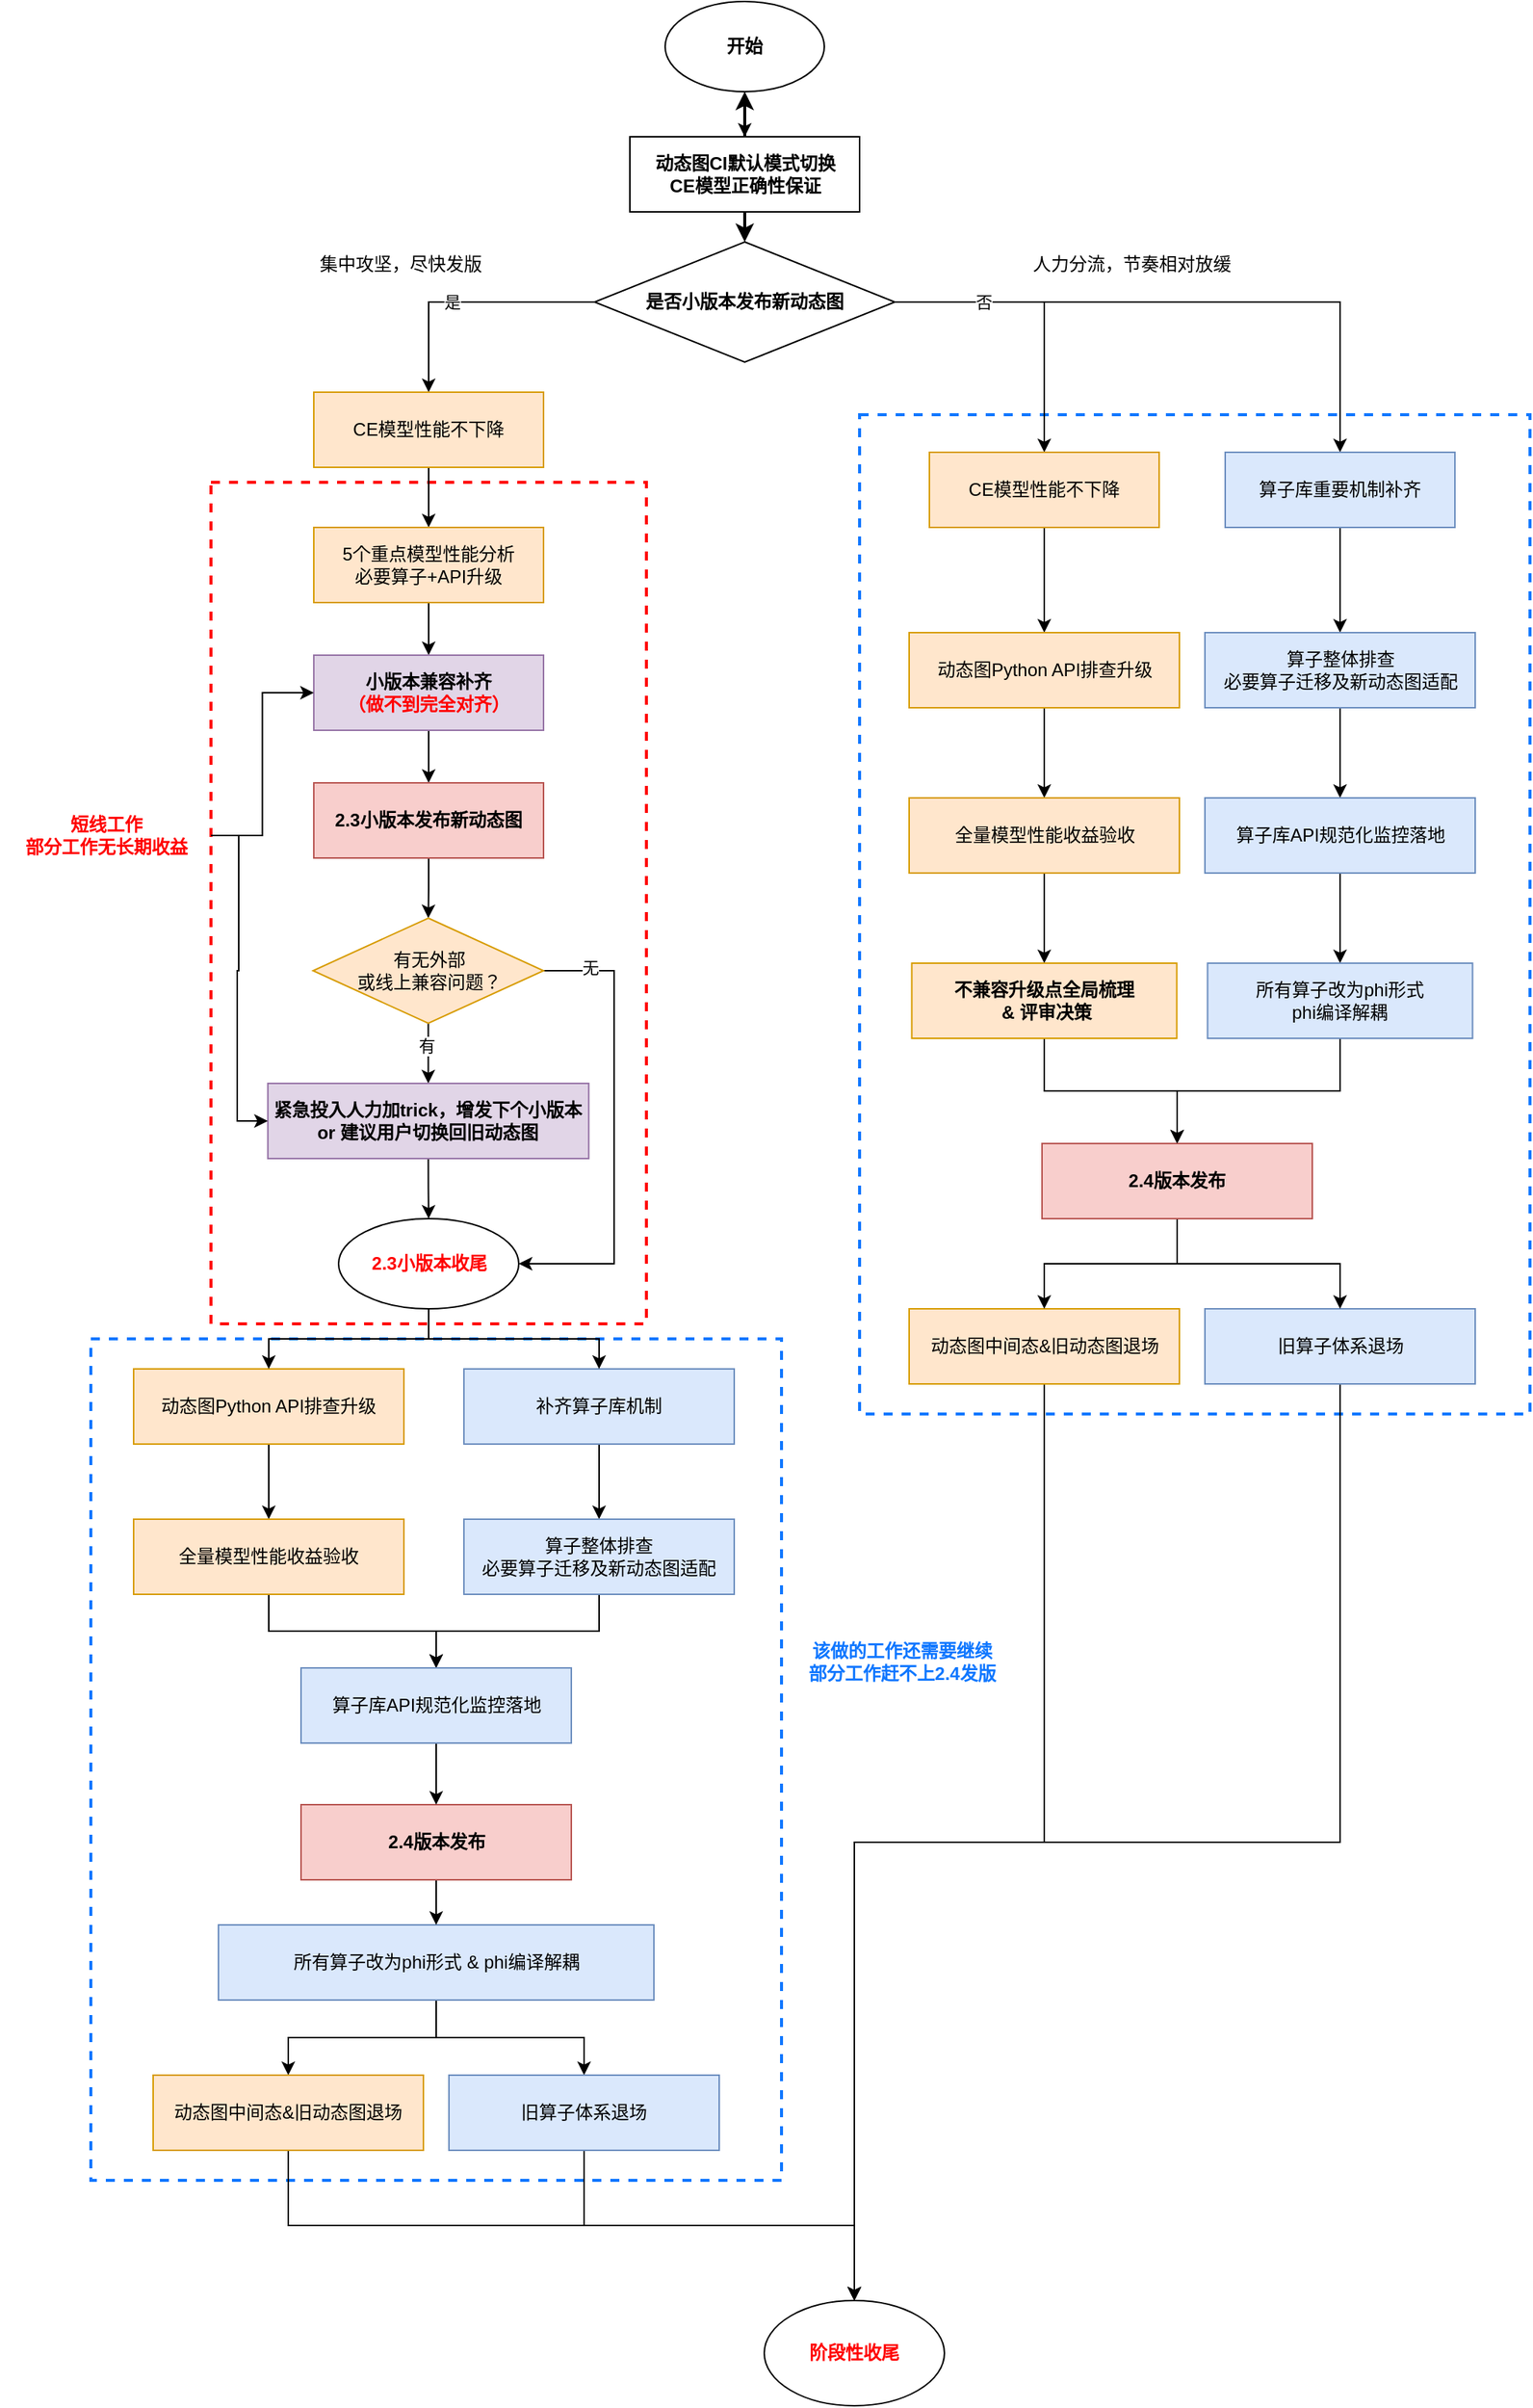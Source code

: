 <mxfile version="18.0.2" type="github">
  <diagram id="AkEbU5Lf4pVV4BZRs5vu" name="Page-1">
    <mxGraphModel dx="1940" dy="721" grid="1" gridSize="10" guides="1" tooltips="1" connect="1" arrows="1" fold="1" page="1" pageScale="1" pageWidth="827" pageHeight="1169" math="0" shadow="0">
      <root>
        <mxCell id="0" />
        <mxCell id="1" parent="0" />
        <mxCell id="nK6vygtbl7YxW8PINwqs-78" value="" style="rounded=0;whiteSpace=wrap;html=1;fontColor=#FF0000;fillColor=none;dashed=1;strokeColor=#0F77FF;strokeWidth=2;" vertex="1" parent="1">
          <mxGeometry x="-28.5" y="990" width="460" height="560" as="geometry" />
        </mxCell>
        <mxCell id="nK6vygtbl7YxW8PINwqs-79" value="" style="rounded=0;whiteSpace=wrap;html=1;fontColor=#FF0000;fillColor=none;dashed=1;strokeColor=#0F77FF;strokeWidth=2;" vertex="1" parent="1">
          <mxGeometry x="483.5" y="375" width="446.5" height="665" as="geometry" />
        </mxCell>
        <mxCell id="nK6vygtbl7YxW8PINwqs-41" value="" style="rounded=0;whiteSpace=wrap;html=1;fontColor=#FF0000;fillColor=none;dashed=1;strokeColor=#FF0000;strokeWidth=2;" vertex="1" parent="1">
          <mxGeometry x="51.5" y="420" width="290" height="560" as="geometry" />
        </mxCell>
        <mxCell id="nK6vygtbl7YxW8PINwqs-4" style="edgeStyle=orthogonalEdgeStyle;rounded=0;orthogonalLoop=1;jettySize=auto;html=1;exitX=0.5;exitY=1;exitDx=0;exitDy=0;entryX=0.5;entryY=0;entryDx=0;entryDy=0;" edge="1" parent="1" source="nK6vygtbl7YxW8PINwqs-1" target="nK6vygtbl7YxW8PINwqs-2">
          <mxGeometry relative="1" as="geometry" />
        </mxCell>
        <mxCell id="nK6vygtbl7YxW8PINwqs-1" value="开始" style="ellipse;whiteSpace=wrap;html=1;fontStyle=1" vertex="1" parent="1">
          <mxGeometry x="354" y="100" width="106" height="60" as="geometry" />
        </mxCell>
        <mxCell id="nK6vygtbl7YxW8PINwqs-5" style="edgeStyle=orthogonalEdgeStyle;rounded=0;orthogonalLoop=1;jettySize=auto;html=1;exitX=0.5;exitY=1;exitDx=0;exitDy=0;entryX=0.5;entryY=0;entryDx=0;entryDy=0;strokeWidth=2;" edge="1" parent="1" source="nK6vygtbl7YxW8PINwqs-2" target="nK6vygtbl7YxW8PINwqs-3">
          <mxGeometry relative="1" as="geometry" />
        </mxCell>
        <mxCell id="nK6vygtbl7YxW8PINwqs-82" value="" style="edgeStyle=orthogonalEdgeStyle;rounded=0;orthogonalLoop=1;jettySize=auto;html=1;fontColor=#CC99FF;strokeWidth=2;" edge="1" parent="1" source="nK6vygtbl7YxW8PINwqs-2" target="nK6vygtbl7YxW8PINwqs-1">
          <mxGeometry relative="1" as="geometry" />
        </mxCell>
        <mxCell id="nK6vygtbl7YxW8PINwqs-2" value="动态图CI默认模式切换&lt;br&gt;CE模型正确性保证" style="rounded=0;whiteSpace=wrap;html=1;fontStyle=1" vertex="1" parent="1">
          <mxGeometry x="330.5" y="190" width="153" height="50" as="geometry" />
        </mxCell>
        <mxCell id="nK6vygtbl7YxW8PINwqs-15" style="edgeStyle=orthogonalEdgeStyle;rounded=0;orthogonalLoop=1;jettySize=auto;html=1;exitX=0;exitY=0.5;exitDx=0;exitDy=0;fontColor=#FF0000;" edge="1" parent="1" source="nK6vygtbl7YxW8PINwqs-3" target="nK6vygtbl7YxW8PINwqs-8">
          <mxGeometry relative="1" as="geometry" />
        </mxCell>
        <mxCell id="nK6vygtbl7YxW8PINwqs-83" value="&lt;font color=&quot;#000000&quot;&gt;是&lt;/font&gt;" style="edgeLabel;html=1;align=center;verticalAlign=middle;resizable=0;points=[];fontColor=#CC99FF;" vertex="1" connectable="0" parent="nK6vygtbl7YxW8PINwqs-15">
          <mxGeometry x="0.117" relative="1" as="geometry">
            <mxPoint as="offset" />
          </mxGeometry>
        </mxCell>
        <mxCell id="nK6vygtbl7YxW8PINwqs-16" style="edgeStyle=orthogonalEdgeStyle;rounded=0;orthogonalLoop=1;jettySize=auto;html=1;exitX=1;exitY=0.5;exitDx=0;exitDy=0;fontColor=#FF0000;" edge="1" parent="1" source="nK6vygtbl7YxW8PINwqs-3" target="nK6vygtbl7YxW8PINwqs-6">
          <mxGeometry relative="1" as="geometry" />
        </mxCell>
        <mxCell id="nK6vygtbl7YxW8PINwqs-17" style="edgeStyle=orthogonalEdgeStyle;rounded=0;orthogonalLoop=1;jettySize=auto;html=1;exitX=1;exitY=0.5;exitDx=0;exitDy=0;fontColor=#FF0000;" edge="1" parent="1" source="nK6vygtbl7YxW8PINwqs-3" target="nK6vygtbl7YxW8PINwqs-7">
          <mxGeometry relative="1" as="geometry" />
        </mxCell>
        <mxCell id="nK6vygtbl7YxW8PINwqs-84" value="否" style="edgeLabel;html=1;align=center;verticalAlign=middle;resizable=0;points=[];fontColor=#000000;" vertex="1" connectable="0" parent="nK6vygtbl7YxW8PINwqs-17">
          <mxGeometry x="-0.703" relative="1" as="geometry">
            <mxPoint as="offset" />
          </mxGeometry>
        </mxCell>
        <mxCell id="nK6vygtbl7YxW8PINwqs-3" value="是否小版本发布新动态图" style="rhombus;whiteSpace=wrap;html=1;fontStyle=1" vertex="1" parent="1">
          <mxGeometry x="307" y="260" width="200" height="80" as="geometry" />
        </mxCell>
        <mxCell id="nK6vygtbl7YxW8PINwqs-61" style="edgeStyle=orthogonalEdgeStyle;rounded=0;orthogonalLoop=1;jettySize=auto;html=1;exitX=0.5;exitY=1;exitDx=0;exitDy=0;fontColor=#FF0000;" edge="1" parent="1" source="nK6vygtbl7YxW8PINwqs-6" target="nK6vygtbl7YxW8PINwqs-28">
          <mxGeometry relative="1" as="geometry" />
        </mxCell>
        <mxCell id="nK6vygtbl7YxW8PINwqs-6" value="CE模型性能不下降" style="rounded=0;whiteSpace=wrap;html=1;fillColor=#ffe6cc;strokeColor=#d79b00;" vertex="1" parent="1">
          <mxGeometry x="530" y="400" width="153" height="50" as="geometry" />
        </mxCell>
        <mxCell id="nK6vygtbl7YxW8PINwqs-62" style="edgeStyle=orthogonalEdgeStyle;rounded=0;orthogonalLoop=1;jettySize=auto;html=1;exitX=0.5;exitY=1;exitDx=0;exitDy=0;fontColor=#FF0000;" edge="1" parent="1" source="nK6vygtbl7YxW8PINwqs-7" target="nK6vygtbl7YxW8PINwqs-26">
          <mxGeometry relative="1" as="geometry" />
        </mxCell>
        <mxCell id="nK6vygtbl7YxW8PINwqs-7" value="算子库重要机制补齐" style="rounded=0;whiteSpace=wrap;html=1;fillColor=#dae8fc;strokeColor=#6c8ebf;" vertex="1" parent="1">
          <mxGeometry x="727" y="400" width="153" height="50" as="geometry" />
        </mxCell>
        <mxCell id="nK6vygtbl7YxW8PINwqs-18" style="edgeStyle=orthogonalEdgeStyle;rounded=0;orthogonalLoop=1;jettySize=auto;html=1;exitX=0.5;exitY=1;exitDx=0;exitDy=0;entryX=0.5;entryY=0;entryDx=0;entryDy=0;fontColor=#FF0000;" edge="1" parent="1" source="nK6vygtbl7YxW8PINwqs-8" target="nK6vygtbl7YxW8PINwqs-11">
          <mxGeometry relative="1" as="geometry" />
        </mxCell>
        <mxCell id="nK6vygtbl7YxW8PINwqs-8" value="CE模型性能不下降" style="rounded=0;whiteSpace=wrap;html=1;fillColor=#ffe6cc;strokeColor=#d79b00;" vertex="1" parent="1">
          <mxGeometry x="120" y="360" width="153" height="50" as="geometry" />
        </mxCell>
        <mxCell id="nK6vygtbl7YxW8PINwqs-19" style="edgeStyle=orthogonalEdgeStyle;rounded=0;orthogonalLoop=1;jettySize=auto;html=1;exitX=0.5;exitY=1;exitDx=0;exitDy=0;fontColor=#FF0000;" edge="1" parent="1" source="nK6vygtbl7YxW8PINwqs-11" target="nK6vygtbl7YxW8PINwqs-12">
          <mxGeometry relative="1" as="geometry" />
        </mxCell>
        <mxCell id="nK6vygtbl7YxW8PINwqs-11" value="5个重点模型性能分析&lt;br&gt;必要算子+API升级" style="rounded=0;whiteSpace=wrap;html=1;fillColor=#ffe6cc;strokeColor=#d79b00;" vertex="1" parent="1">
          <mxGeometry x="120" y="450" width="153" height="50" as="geometry" />
        </mxCell>
        <mxCell id="nK6vygtbl7YxW8PINwqs-20" style="edgeStyle=orthogonalEdgeStyle;rounded=0;orthogonalLoop=1;jettySize=auto;html=1;exitX=0.5;exitY=1;exitDx=0;exitDy=0;entryX=0.5;entryY=0;entryDx=0;entryDy=0;fontColor=#FF0000;" edge="1" parent="1" source="nK6vygtbl7YxW8PINwqs-12" target="nK6vygtbl7YxW8PINwqs-13">
          <mxGeometry relative="1" as="geometry" />
        </mxCell>
        <mxCell id="nK6vygtbl7YxW8PINwqs-12" value="小版本兼容补齐&lt;br&gt;&lt;font color=&quot;#ff0000&quot;&gt;（做不到完全对齐）&lt;/font&gt;" style="rounded=0;whiteSpace=wrap;html=1;fillColor=#e1d5e7;strokeColor=#9673a6;fontStyle=1" vertex="1" parent="1">
          <mxGeometry x="120" y="535" width="153" height="50" as="geometry" />
        </mxCell>
        <mxCell id="nK6vygtbl7YxW8PINwqs-21" style="edgeStyle=orthogonalEdgeStyle;rounded=0;orthogonalLoop=1;jettySize=auto;html=1;exitX=0.5;exitY=1;exitDx=0;exitDy=0;entryX=0.5;entryY=0;entryDx=0;entryDy=0;fontColor=#FF0000;" edge="1" parent="1" source="nK6vygtbl7YxW8PINwqs-13" target="nK6vygtbl7YxW8PINwqs-14">
          <mxGeometry relative="1" as="geometry" />
        </mxCell>
        <mxCell id="nK6vygtbl7YxW8PINwqs-13" value="2.3小版本发布新动态图" style="rounded=0;whiteSpace=wrap;html=1;fillColor=#f8cecc;strokeColor=#b85450;fontStyle=1" vertex="1" parent="1">
          <mxGeometry x="120" y="620" width="153" height="50" as="geometry" />
        </mxCell>
        <mxCell id="nK6vygtbl7YxW8PINwqs-23" style="edgeStyle=orthogonalEdgeStyle;rounded=0;orthogonalLoop=1;jettySize=auto;html=1;exitX=0.5;exitY=1;exitDx=0;exitDy=0;entryX=0.5;entryY=0;entryDx=0;entryDy=0;fontColor=#FF0000;" edge="1" parent="1" source="nK6vygtbl7YxW8PINwqs-14" target="nK6vygtbl7YxW8PINwqs-22">
          <mxGeometry relative="1" as="geometry" />
        </mxCell>
        <mxCell id="nK6vygtbl7YxW8PINwqs-88" value="有" style="edgeLabel;html=1;align=center;verticalAlign=middle;resizable=0;points=[];fontColor=#000000;" vertex="1" connectable="0" parent="nK6vygtbl7YxW8PINwqs-23">
          <mxGeometry x="-0.256" y="-2" relative="1" as="geometry">
            <mxPoint as="offset" />
          </mxGeometry>
        </mxCell>
        <mxCell id="nK6vygtbl7YxW8PINwqs-87" style="edgeStyle=orthogonalEdgeStyle;rounded=0;orthogonalLoop=1;jettySize=auto;html=1;exitX=1;exitY=0.5;exitDx=0;exitDy=0;entryX=1;entryY=0.5;entryDx=0;entryDy=0;fontColor=#000000;strokeWidth=1;" edge="1" parent="1" source="nK6vygtbl7YxW8PINwqs-14" target="nK6vygtbl7YxW8PINwqs-47">
          <mxGeometry relative="1" as="geometry">
            <Array as="points">
              <mxPoint x="320" y="745" />
              <mxPoint x="320" y="940" />
            </Array>
          </mxGeometry>
        </mxCell>
        <mxCell id="nK6vygtbl7YxW8PINwqs-89" value="无" style="edgeLabel;html=1;align=center;verticalAlign=middle;resizable=0;points=[];fontColor=#000000;" vertex="1" connectable="0" parent="nK6vygtbl7YxW8PINwqs-87">
          <mxGeometry x="-0.8" y="2" relative="1" as="geometry">
            <mxPoint as="offset" />
          </mxGeometry>
        </mxCell>
        <mxCell id="nK6vygtbl7YxW8PINwqs-14" value="有无外部&lt;br&gt;或线上兼容问题？" style="rhombus;whiteSpace=wrap;html=1;fillColor=#ffe6cc;strokeColor=#d79b00;" vertex="1" parent="1">
          <mxGeometry x="119.5" y="710" width="153.5" height="70" as="geometry" />
        </mxCell>
        <mxCell id="nK6vygtbl7YxW8PINwqs-48" style="edgeStyle=orthogonalEdgeStyle;rounded=0;orthogonalLoop=1;jettySize=auto;html=1;exitX=0.5;exitY=1;exitDx=0;exitDy=0;entryX=0.5;entryY=0;entryDx=0;entryDy=0;fontColor=#FF0000;" edge="1" parent="1" source="nK6vygtbl7YxW8PINwqs-22" target="nK6vygtbl7YxW8PINwqs-47">
          <mxGeometry relative="1" as="geometry" />
        </mxCell>
        <mxCell id="nK6vygtbl7YxW8PINwqs-22" value="紧急投入人力加trick，增发下个小版本&lt;br&gt;or 建议用户切换回旧动态图" style="rounded=0;whiteSpace=wrap;html=1;fillColor=#e1d5e7;strokeColor=#9673a6;fontStyle=1" vertex="1" parent="1">
          <mxGeometry x="89.38" y="820" width="213.75" height="50" as="geometry" />
        </mxCell>
        <mxCell id="nK6vygtbl7YxW8PINwqs-45" style="edgeStyle=orthogonalEdgeStyle;rounded=0;orthogonalLoop=1;jettySize=auto;html=1;exitX=0.5;exitY=1;exitDx=0;exitDy=0;fontColor=#FF0000;" edge="1" parent="1" source="nK6vygtbl7YxW8PINwqs-24" target="nK6vygtbl7YxW8PINwqs-25">
          <mxGeometry relative="1" as="geometry" />
        </mxCell>
        <mxCell id="nK6vygtbl7YxW8PINwqs-24" value="补齐算子库机制" style="rounded=0;whiteSpace=wrap;html=1;fillColor=#dae8fc;strokeColor=#6c8ebf;" vertex="1" parent="1">
          <mxGeometry x="220" y="1010" width="180" height="50" as="geometry" />
        </mxCell>
        <mxCell id="nK6vygtbl7YxW8PINwqs-51" style="edgeStyle=orthogonalEdgeStyle;rounded=0;orthogonalLoop=1;jettySize=auto;html=1;exitX=0.5;exitY=1;exitDx=0;exitDy=0;entryX=0.5;entryY=0;entryDx=0;entryDy=0;fontColor=#FF0000;" edge="1" parent="1" source="nK6vygtbl7YxW8PINwqs-25" target="nK6vygtbl7YxW8PINwqs-40">
          <mxGeometry relative="1" as="geometry" />
        </mxCell>
        <mxCell id="nK6vygtbl7YxW8PINwqs-25" value="算子整体排查&lt;br&gt;必要算子迁移及新动态图适配" style="rounded=0;whiteSpace=wrap;html=1;fillColor=#dae8fc;strokeColor=#6c8ebf;" vertex="1" parent="1">
          <mxGeometry x="220" y="1110" width="180" height="50" as="geometry" />
        </mxCell>
        <mxCell id="nK6vygtbl7YxW8PINwqs-64" style="edgeStyle=orthogonalEdgeStyle;rounded=0;orthogonalLoop=1;jettySize=auto;html=1;exitX=0.5;exitY=1;exitDx=0;exitDy=0;entryX=0.5;entryY=0;entryDx=0;entryDy=0;fontColor=#FF0000;" edge="1" parent="1" source="nK6vygtbl7YxW8PINwqs-26" target="nK6vygtbl7YxW8PINwqs-29">
          <mxGeometry relative="1" as="geometry" />
        </mxCell>
        <mxCell id="nK6vygtbl7YxW8PINwqs-26" value="算子整体排查&lt;br&gt;必要算子迁移及新动态图适配" style="rounded=0;whiteSpace=wrap;html=1;fillColor=#dae8fc;strokeColor=#6c8ebf;" vertex="1" parent="1">
          <mxGeometry x="713.5" y="520" width="180" height="50" as="geometry" />
        </mxCell>
        <mxCell id="nK6vygtbl7YxW8PINwqs-44" style="edgeStyle=orthogonalEdgeStyle;rounded=0;orthogonalLoop=1;jettySize=auto;html=1;exitX=0.5;exitY=1;exitDx=0;exitDy=0;entryX=0.5;entryY=0;entryDx=0;entryDy=0;fontColor=#FF0000;" edge="1" parent="1" source="nK6vygtbl7YxW8PINwqs-27" target="nK6vygtbl7YxW8PINwqs-31">
          <mxGeometry relative="1" as="geometry" />
        </mxCell>
        <mxCell id="nK6vygtbl7YxW8PINwqs-27" value="动态图Python API排查升级" style="rounded=0;whiteSpace=wrap;html=1;fillColor=#ffe6cc;strokeColor=#d79b00;" vertex="1" parent="1">
          <mxGeometry y="1010" width="180" height="50" as="geometry" />
        </mxCell>
        <mxCell id="nK6vygtbl7YxW8PINwqs-63" style="edgeStyle=orthogonalEdgeStyle;rounded=0;orthogonalLoop=1;jettySize=auto;html=1;exitX=0.5;exitY=1;exitDx=0;exitDy=0;fontColor=#FF0000;" edge="1" parent="1" source="nK6vygtbl7YxW8PINwqs-28" target="nK6vygtbl7YxW8PINwqs-30">
          <mxGeometry relative="1" as="geometry" />
        </mxCell>
        <mxCell id="nK6vygtbl7YxW8PINwqs-28" value="动态图Python API排查升级" style="rounded=0;whiteSpace=wrap;html=1;fillColor=#ffe6cc;strokeColor=#d79b00;" vertex="1" parent="1">
          <mxGeometry x="516.5" y="520" width="180" height="50" as="geometry" />
        </mxCell>
        <mxCell id="nK6vygtbl7YxW8PINwqs-76" style="edgeStyle=orthogonalEdgeStyle;rounded=0;orthogonalLoop=1;jettySize=auto;html=1;exitX=0.5;exitY=1;exitDx=0;exitDy=0;entryX=0.5;entryY=0;entryDx=0;entryDy=0;fontColor=#FF0000;" edge="1" parent="1" source="nK6vygtbl7YxW8PINwqs-29" target="nK6vygtbl7YxW8PINwqs-32">
          <mxGeometry relative="1" as="geometry" />
        </mxCell>
        <mxCell id="nK6vygtbl7YxW8PINwqs-29" value="算子库API规范化监控落地" style="rounded=0;whiteSpace=wrap;html=1;fillColor=#dae8fc;strokeColor=#6c8ebf;" vertex="1" parent="1">
          <mxGeometry x="713.5" y="630" width="180" height="50" as="geometry" />
        </mxCell>
        <mxCell id="nK6vygtbl7YxW8PINwqs-75" style="edgeStyle=orthogonalEdgeStyle;rounded=0;orthogonalLoop=1;jettySize=auto;html=1;exitX=0.5;exitY=1;exitDx=0;exitDy=0;entryX=0.5;entryY=0;entryDx=0;entryDy=0;fontColor=#FF0000;" edge="1" parent="1" source="nK6vygtbl7YxW8PINwqs-30" target="nK6vygtbl7YxW8PINwqs-74">
          <mxGeometry relative="1" as="geometry" />
        </mxCell>
        <mxCell id="nK6vygtbl7YxW8PINwqs-30" value="全量模型性能收益验收" style="rounded=0;whiteSpace=wrap;html=1;fillColor=#ffe6cc;strokeColor=#d79b00;" vertex="1" parent="1">
          <mxGeometry x="516.5" y="630" width="180" height="50" as="geometry" />
        </mxCell>
        <mxCell id="nK6vygtbl7YxW8PINwqs-56" style="edgeStyle=orthogonalEdgeStyle;rounded=0;orthogonalLoop=1;jettySize=auto;html=1;exitX=0.5;exitY=1;exitDx=0;exitDy=0;entryX=0.5;entryY=0;entryDx=0;entryDy=0;fontColor=#FF0000;" edge="1" parent="1" source="nK6vygtbl7YxW8PINwqs-31" target="nK6vygtbl7YxW8PINwqs-40">
          <mxGeometry relative="1" as="geometry" />
        </mxCell>
        <mxCell id="nK6vygtbl7YxW8PINwqs-31" value="全量模型性能收益验收" style="rounded=0;whiteSpace=wrap;html=1;fillColor=#ffe6cc;strokeColor=#d79b00;" vertex="1" parent="1">
          <mxGeometry y="1110" width="180" height="50" as="geometry" />
        </mxCell>
        <mxCell id="nK6vygtbl7YxW8PINwqs-67" style="edgeStyle=orthogonalEdgeStyle;rounded=0;orthogonalLoop=1;jettySize=auto;html=1;exitX=0.5;exitY=1;exitDx=0;exitDy=0;fontColor=#FF0000;" edge="1" parent="1" source="nK6vygtbl7YxW8PINwqs-32" target="nK6vygtbl7YxW8PINwqs-35">
          <mxGeometry relative="1" as="geometry" />
        </mxCell>
        <mxCell id="nK6vygtbl7YxW8PINwqs-32" value="所有算子改为phi形式&lt;br&gt;phi编译解耦" style="rounded=0;whiteSpace=wrap;html=1;fillColor=#dae8fc;strokeColor=#6c8ebf;" vertex="1" parent="1">
          <mxGeometry x="715.25" y="740" width="176.5" height="50" as="geometry" />
        </mxCell>
        <mxCell id="nK6vygtbl7YxW8PINwqs-70" style="edgeStyle=orthogonalEdgeStyle;rounded=0;orthogonalLoop=1;jettySize=auto;html=1;exitX=0.5;exitY=1;exitDx=0;exitDy=0;entryX=0.5;entryY=0;entryDx=0;entryDy=0;fontColor=#FF0000;" edge="1" parent="1" source="nK6vygtbl7YxW8PINwqs-33" target="nK6vygtbl7YxW8PINwqs-57">
          <mxGeometry relative="1" as="geometry" />
        </mxCell>
        <mxCell id="nK6vygtbl7YxW8PINwqs-33" value="动态图中间态&amp;amp;旧动态图退场" style="rounded=0;whiteSpace=wrap;html=1;fillColor=#ffe6cc;strokeColor=#d79b00;" vertex="1" parent="1">
          <mxGeometry x="516.5" y="970" width="180" height="50" as="geometry" />
        </mxCell>
        <mxCell id="nK6vygtbl7YxW8PINwqs-71" style="edgeStyle=orthogonalEdgeStyle;rounded=0;orthogonalLoop=1;jettySize=auto;html=1;exitX=0.5;exitY=1;exitDx=0;exitDy=0;fontColor=#FF0000;entryX=0.5;entryY=0;entryDx=0;entryDy=0;" edge="1" parent="1" source="nK6vygtbl7YxW8PINwqs-34" target="nK6vygtbl7YxW8PINwqs-57">
          <mxGeometry relative="1" as="geometry">
            <mxPoint x="520" y="1630" as="targetPoint" />
          </mxGeometry>
        </mxCell>
        <mxCell id="nK6vygtbl7YxW8PINwqs-34" value="旧算子体系退场" style="rounded=0;whiteSpace=wrap;html=1;fillColor=#dae8fc;strokeColor=#6c8ebf;" vertex="1" parent="1">
          <mxGeometry x="713.5" y="970" width="180" height="50" as="geometry" />
        </mxCell>
        <mxCell id="nK6vygtbl7YxW8PINwqs-68" style="edgeStyle=orthogonalEdgeStyle;rounded=0;orthogonalLoop=1;jettySize=auto;html=1;exitX=0.5;exitY=1;exitDx=0;exitDy=0;fontColor=#FF0000;" edge="1" parent="1" source="nK6vygtbl7YxW8PINwqs-35" target="nK6vygtbl7YxW8PINwqs-33">
          <mxGeometry relative="1" as="geometry" />
        </mxCell>
        <mxCell id="nK6vygtbl7YxW8PINwqs-69" style="edgeStyle=orthogonalEdgeStyle;rounded=0;orthogonalLoop=1;jettySize=auto;html=1;exitX=0.5;exitY=1;exitDx=0;exitDy=0;fontColor=#FF0000;" edge="1" parent="1" source="nK6vygtbl7YxW8PINwqs-35" target="nK6vygtbl7YxW8PINwqs-34">
          <mxGeometry relative="1" as="geometry" />
        </mxCell>
        <mxCell id="nK6vygtbl7YxW8PINwqs-35" value="2.4版本发布" style="rounded=0;whiteSpace=wrap;html=1;fillColor=#f8cecc;strokeColor=#b85450;fontStyle=1" vertex="1" parent="1">
          <mxGeometry x="605" y="860" width="180" height="50" as="geometry" />
        </mxCell>
        <mxCell id="nK6vygtbl7YxW8PINwqs-54" style="edgeStyle=orthogonalEdgeStyle;rounded=0;orthogonalLoop=1;jettySize=auto;html=1;exitX=0.5;exitY=1;exitDx=0;exitDy=0;fontColor=#FF0000;" edge="1" parent="1" source="nK6vygtbl7YxW8PINwqs-36" target="nK6vygtbl7YxW8PINwqs-37">
          <mxGeometry relative="1" as="geometry" />
        </mxCell>
        <mxCell id="nK6vygtbl7YxW8PINwqs-55" style="edgeStyle=orthogonalEdgeStyle;rounded=0;orthogonalLoop=1;jettySize=auto;html=1;exitX=0.5;exitY=1;exitDx=0;exitDy=0;fontColor=#FF0000;" edge="1" parent="1" source="nK6vygtbl7YxW8PINwqs-36" target="nK6vygtbl7YxW8PINwqs-38">
          <mxGeometry relative="1" as="geometry" />
        </mxCell>
        <mxCell id="nK6vygtbl7YxW8PINwqs-36" value="所有算子改为phi形式 &amp;amp; phi编译解耦" style="rounded=0;whiteSpace=wrap;html=1;fillColor=#dae8fc;strokeColor=#6c8ebf;" vertex="1" parent="1">
          <mxGeometry x="56.5" y="1380" width="290" height="50" as="geometry" />
        </mxCell>
        <mxCell id="nK6vygtbl7YxW8PINwqs-72" style="edgeStyle=orthogonalEdgeStyle;rounded=0;orthogonalLoop=1;jettySize=auto;html=1;exitX=0.5;exitY=1;exitDx=0;exitDy=0;fontColor=#FF0000;" edge="1" parent="1" source="nK6vygtbl7YxW8PINwqs-37" target="nK6vygtbl7YxW8PINwqs-57">
          <mxGeometry relative="1" as="geometry" />
        </mxCell>
        <mxCell id="nK6vygtbl7YxW8PINwqs-37" value="动态图中间态&amp;amp;旧动态图退场" style="rounded=0;whiteSpace=wrap;html=1;fillColor=#ffe6cc;strokeColor=#d79b00;" vertex="1" parent="1">
          <mxGeometry x="13" y="1480" width="180" height="50" as="geometry" />
        </mxCell>
        <mxCell id="nK6vygtbl7YxW8PINwqs-73" style="edgeStyle=orthogonalEdgeStyle;rounded=0;orthogonalLoop=1;jettySize=auto;html=1;exitX=0.5;exitY=1;exitDx=0;exitDy=0;entryX=0.5;entryY=0;entryDx=0;entryDy=0;fontColor=#FF0000;" edge="1" parent="1" source="nK6vygtbl7YxW8PINwqs-38" target="nK6vygtbl7YxW8PINwqs-57">
          <mxGeometry relative="1" as="geometry" />
        </mxCell>
        <mxCell id="nK6vygtbl7YxW8PINwqs-38" value="旧算子体系退场" style="rounded=0;whiteSpace=wrap;html=1;fillColor=#dae8fc;strokeColor=#6c8ebf;" vertex="1" parent="1">
          <mxGeometry x="210" y="1480" width="180" height="50" as="geometry" />
        </mxCell>
        <mxCell id="nK6vygtbl7YxW8PINwqs-53" style="edgeStyle=orthogonalEdgeStyle;rounded=0;orthogonalLoop=1;jettySize=auto;html=1;exitX=0.5;exitY=1;exitDx=0;exitDy=0;fontColor=#FF0000;" edge="1" parent="1" source="nK6vygtbl7YxW8PINwqs-39" target="nK6vygtbl7YxW8PINwqs-36">
          <mxGeometry relative="1" as="geometry" />
        </mxCell>
        <mxCell id="nK6vygtbl7YxW8PINwqs-39" value="2.4版本发布" style="rounded=0;whiteSpace=wrap;html=1;fontStyle=1;fillColor=#f8cecc;strokeColor=#b85450;" vertex="1" parent="1">
          <mxGeometry x="111.5" y="1300" width="180" height="50" as="geometry" />
        </mxCell>
        <mxCell id="nK6vygtbl7YxW8PINwqs-52" style="edgeStyle=orthogonalEdgeStyle;rounded=0;orthogonalLoop=1;jettySize=auto;html=1;exitX=0.5;exitY=1;exitDx=0;exitDy=0;entryX=0.5;entryY=0;entryDx=0;entryDy=0;fontColor=#FF0000;" edge="1" parent="1" source="nK6vygtbl7YxW8PINwqs-40" target="nK6vygtbl7YxW8PINwqs-39">
          <mxGeometry relative="1" as="geometry" />
        </mxCell>
        <mxCell id="nK6vygtbl7YxW8PINwqs-40" value="算子库API规范化监控落地" style="rounded=0;whiteSpace=wrap;html=1;fillColor=#dae8fc;strokeColor=#6c8ebf;" vertex="1" parent="1">
          <mxGeometry x="111.5" y="1209" width="180" height="50" as="geometry" />
        </mxCell>
        <mxCell id="nK6vygtbl7YxW8PINwqs-49" style="edgeStyle=orthogonalEdgeStyle;rounded=0;orthogonalLoop=1;jettySize=auto;html=1;exitX=0.5;exitY=1;exitDx=0;exitDy=0;fontColor=#FF0000;" edge="1" parent="1" source="nK6vygtbl7YxW8PINwqs-47" target="nK6vygtbl7YxW8PINwqs-27">
          <mxGeometry relative="1" as="geometry" />
        </mxCell>
        <mxCell id="nK6vygtbl7YxW8PINwqs-50" style="edgeStyle=orthogonalEdgeStyle;rounded=0;orthogonalLoop=1;jettySize=auto;html=1;exitX=0.5;exitY=1;exitDx=0;exitDy=0;fontColor=#FF0000;" edge="1" parent="1" source="nK6vygtbl7YxW8PINwqs-47" target="nK6vygtbl7YxW8PINwqs-24">
          <mxGeometry relative="1" as="geometry" />
        </mxCell>
        <mxCell id="nK6vygtbl7YxW8PINwqs-47" value="2.3小版本收尾" style="ellipse;whiteSpace=wrap;html=1;fontColor=#FF0000;fillColor=none;fontStyle=1" vertex="1" parent="1">
          <mxGeometry x="136.5" y="910" width="120" height="60" as="geometry" />
        </mxCell>
        <mxCell id="nK6vygtbl7YxW8PINwqs-57" value="阶段性收尾" style="ellipse;whiteSpace=wrap;html=1;fontColor=#FF0000;fillColor=none;fontStyle=1" vertex="1" parent="1">
          <mxGeometry x="420" y="1630" width="120" height="70" as="geometry" />
        </mxCell>
        <mxCell id="nK6vygtbl7YxW8PINwqs-59" style="edgeStyle=orthogonalEdgeStyle;rounded=0;orthogonalLoop=1;jettySize=auto;html=1;entryX=0;entryY=0.5;entryDx=0;entryDy=0;fontColor=#FF0000;" edge="1" parent="1" source="nK6vygtbl7YxW8PINwqs-58" target="nK6vygtbl7YxW8PINwqs-12">
          <mxGeometry relative="1" as="geometry" />
        </mxCell>
        <mxCell id="nK6vygtbl7YxW8PINwqs-60" style="edgeStyle=orthogonalEdgeStyle;rounded=0;orthogonalLoop=1;jettySize=auto;html=1;entryX=0;entryY=0.5;entryDx=0;entryDy=0;fontColor=#FF0000;" edge="1" parent="1" source="nK6vygtbl7YxW8PINwqs-58" target="nK6vygtbl7YxW8PINwqs-22">
          <mxGeometry relative="1" as="geometry">
            <Array as="points">
              <mxPoint x="70" y="655" />
              <mxPoint x="70" y="745" />
              <mxPoint x="69" y="745" />
              <mxPoint x="69" y="845" />
            </Array>
          </mxGeometry>
        </mxCell>
        <mxCell id="nK6vygtbl7YxW8PINwqs-58" value="短线工作&lt;br&gt;部分工作无长期收益" style="text;html=1;strokeColor=none;fillColor=none;align=center;verticalAlign=middle;whiteSpace=wrap;rounded=0;dashed=1;fontColor=#FF0000;fontStyle=1" vertex="1" parent="1">
          <mxGeometry x="-88.5" y="640" width="140" height="30" as="geometry" />
        </mxCell>
        <mxCell id="nK6vygtbl7YxW8PINwqs-77" style="edgeStyle=orthogonalEdgeStyle;rounded=0;orthogonalLoop=1;jettySize=auto;html=1;exitX=0.5;exitY=1;exitDx=0;exitDy=0;entryX=0.5;entryY=0;entryDx=0;entryDy=0;fontColor=#FF0000;" edge="1" parent="1" source="nK6vygtbl7YxW8PINwqs-74" target="nK6vygtbl7YxW8PINwqs-35">
          <mxGeometry relative="1" as="geometry" />
        </mxCell>
        <mxCell id="nK6vygtbl7YxW8PINwqs-74" value="不兼容升级点全局梳理&lt;br&gt;&amp;nbsp;&amp;amp; 评审决策" style="rounded=0;whiteSpace=wrap;html=1;fillColor=#ffe6cc;strokeColor=#d79b00;fontStyle=1" vertex="1" parent="1">
          <mxGeometry x="518.25" y="740" width="176.5" height="50" as="geometry" />
        </mxCell>
        <mxCell id="nK6vygtbl7YxW8PINwqs-80" value="该做的工作还需要继续&lt;br&gt;部分工作赶不上2.4发版" style="text;html=1;strokeColor=none;fillColor=none;align=center;verticalAlign=middle;whiteSpace=wrap;rounded=0;dashed=1;fontColor=#0F77FF;fontStyle=1" vertex="1" parent="1">
          <mxGeometry x="431.5" y="1190" width="160" height="30" as="geometry" />
        </mxCell>
        <mxCell id="nK6vygtbl7YxW8PINwqs-85" value="人力分流，节奏相对放缓" style="text;html=1;strokeColor=none;fillColor=none;align=center;verticalAlign=middle;whiteSpace=wrap;rounded=0;dashed=1;fontColor=#000000;" vertex="1" parent="1">
          <mxGeometry x="570" y="260" width="190" height="30" as="geometry" />
        </mxCell>
        <mxCell id="nK6vygtbl7YxW8PINwqs-86" value="集中攻坚，尽快发版" style="text;html=1;strokeColor=none;fillColor=none;align=center;verticalAlign=middle;whiteSpace=wrap;rounded=0;dashed=1;fontColor=#000000;" vertex="1" parent="1">
          <mxGeometry x="83" y="260" width="190" height="30" as="geometry" />
        </mxCell>
      </root>
    </mxGraphModel>
  </diagram>
</mxfile>
